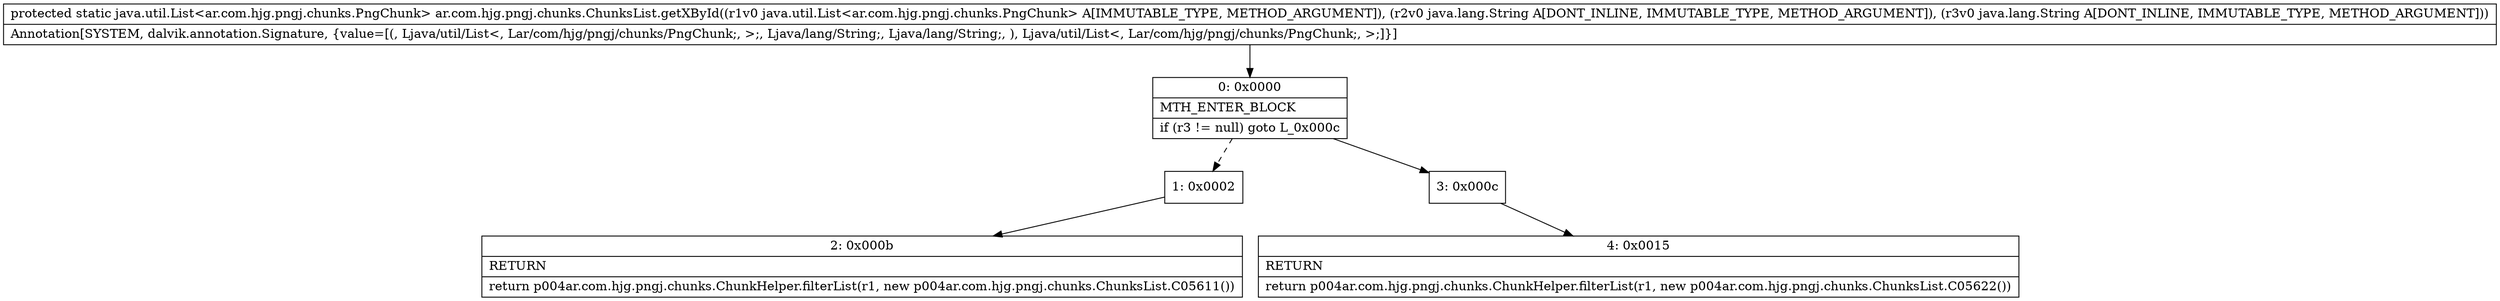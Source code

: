 digraph "CFG forar.com.hjg.pngj.chunks.ChunksList.getXById(Ljava\/util\/List;Ljava\/lang\/String;Ljava\/lang\/String;)Ljava\/util\/List;" {
Node_0 [shape=record,label="{0\:\ 0x0000|MTH_ENTER_BLOCK\l|if (r3 != null) goto L_0x000c\l}"];
Node_1 [shape=record,label="{1\:\ 0x0002}"];
Node_2 [shape=record,label="{2\:\ 0x000b|RETURN\l|return p004ar.com.hjg.pngj.chunks.ChunkHelper.filterList(r1, new p004ar.com.hjg.pngj.chunks.ChunksList.C05611())\l}"];
Node_3 [shape=record,label="{3\:\ 0x000c}"];
Node_4 [shape=record,label="{4\:\ 0x0015|RETURN\l|return p004ar.com.hjg.pngj.chunks.ChunkHelper.filterList(r1, new p004ar.com.hjg.pngj.chunks.ChunksList.C05622())\l}"];
MethodNode[shape=record,label="{protected static java.util.List\<ar.com.hjg.pngj.chunks.PngChunk\> ar.com.hjg.pngj.chunks.ChunksList.getXById((r1v0 java.util.List\<ar.com.hjg.pngj.chunks.PngChunk\> A[IMMUTABLE_TYPE, METHOD_ARGUMENT]), (r2v0 java.lang.String A[DONT_INLINE, IMMUTABLE_TYPE, METHOD_ARGUMENT]), (r3v0 java.lang.String A[DONT_INLINE, IMMUTABLE_TYPE, METHOD_ARGUMENT]))  | Annotation[SYSTEM, dalvik.annotation.Signature, \{value=[(, Ljava\/util\/List\<, Lar\/com\/hjg\/pngj\/chunks\/PngChunk;, \>;, Ljava\/lang\/String;, Ljava\/lang\/String;, ), Ljava\/util\/List\<, Lar\/com\/hjg\/pngj\/chunks\/PngChunk;, \>;]\}]\l}"];
MethodNode -> Node_0;
Node_0 -> Node_1[style=dashed];
Node_0 -> Node_3;
Node_1 -> Node_2;
Node_3 -> Node_4;
}

